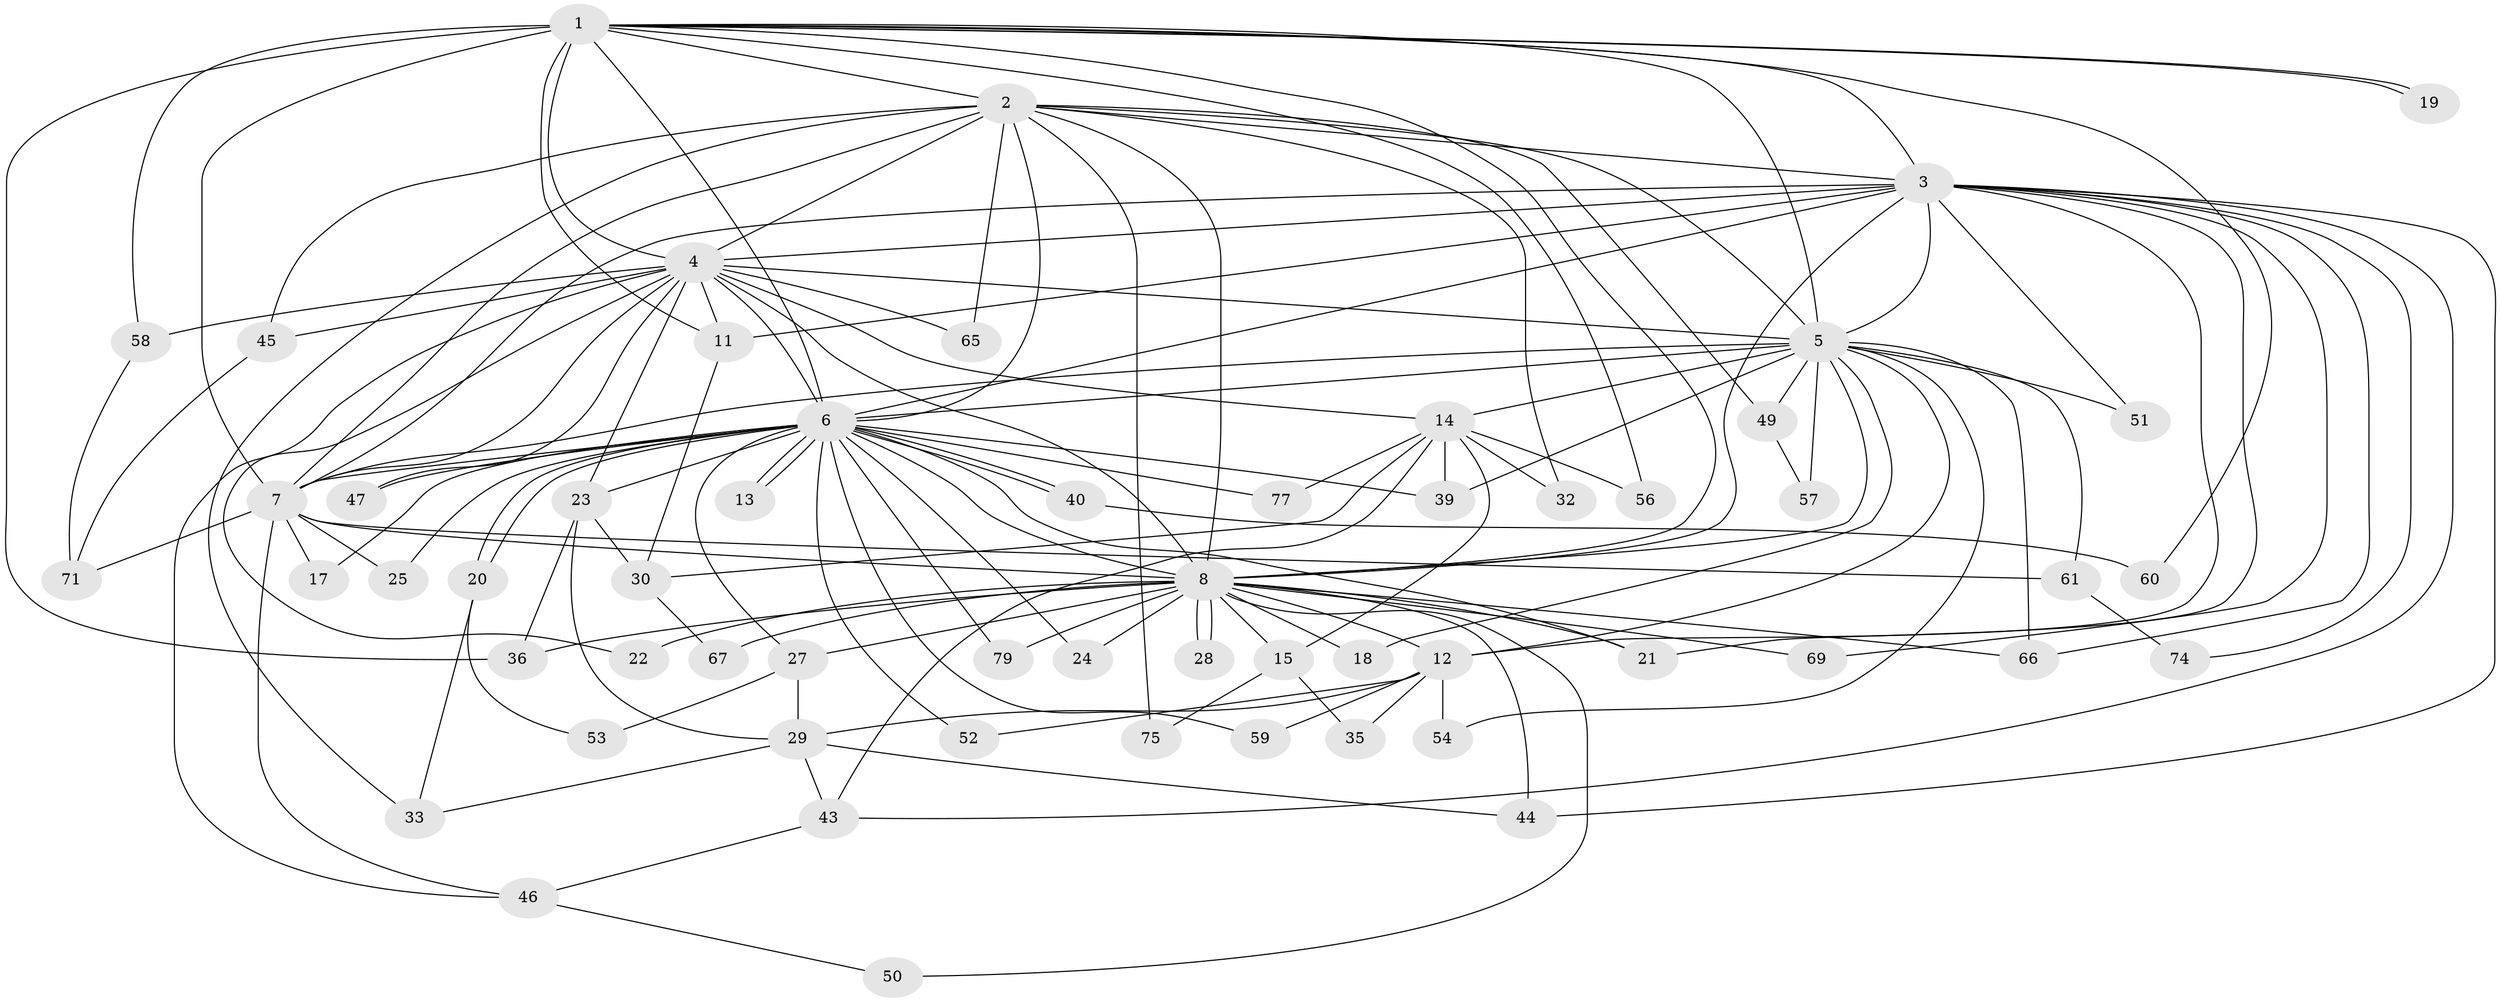 // Generated by graph-tools (version 1.1) at 2025/23/03/03/25 07:23:40]
// undirected, 58 vertices, 141 edges
graph export_dot {
graph [start="1"]
  node [color=gray90,style=filled];
  1 [super="+41"];
  2 [super="+26"];
  3 [super="+38"];
  4 [super="+9"];
  5 [super="+55"];
  6 [super="+37"];
  7 [super="+10"];
  8 [super="+68"];
  11 [super="+16"];
  12 [super="+31"];
  13;
  14 [super="+42"];
  15;
  17;
  18;
  19;
  20 [super="+34"];
  21;
  22;
  23 [super="+62"];
  24;
  25;
  27;
  28;
  29 [super="+72"];
  30 [super="+48"];
  32;
  33;
  35;
  36 [super="+70"];
  39;
  40;
  43 [super="+76"];
  44 [super="+63"];
  45;
  46 [super="+73"];
  47;
  49;
  50;
  51;
  52;
  53;
  54;
  56;
  57;
  58;
  59;
  60;
  61 [super="+64"];
  65;
  66;
  67;
  69;
  71 [super="+78"];
  74;
  75;
  77;
  79;
  1 -- 2;
  1 -- 3;
  1 -- 4 [weight=2];
  1 -- 5;
  1 -- 6;
  1 -- 7 [weight=3];
  1 -- 8;
  1 -- 11;
  1 -- 19;
  1 -- 19;
  1 -- 36;
  1 -- 58;
  1 -- 60;
  1 -- 56;
  2 -- 3;
  2 -- 4 [weight=2];
  2 -- 5 [weight=2];
  2 -- 6;
  2 -- 7 [weight=2];
  2 -- 8;
  2 -- 32;
  2 -- 49;
  2 -- 65;
  2 -- 75;
  2 -- 33;
  2 -- 45;
  3 -- 4 [weight=2];
  3 -- 5;
  3 -- 6;
  3 -- 7 [weight=2];
  3 -- 8;
  3 -- 43;
  3 -- 44;
  3 -- 51;
  3 -- 69;
  3 -- 74;
  3 -- 66;
  3 -- 21;
  3 -- 11;
  3 -- 12;
  4 -- 5 [weight=2];
  4 -- 6 [weight=2];
  4 -- 7 [weight=4];
  4 -- 8 [weight=2];
  4 -- 14;
  4 -- 23 [weight=2];
  4 -- 45;
  4 -- 47;
  4 -- 58;
  4 -- 65;
  4 -- 11;
  4 -- 46;
  4 -- 22;
  5 -- 6;
  5 -- 7 [weight=2];
  5 -- 8;
  5 -- 12;
  5 -- 14;
  5 -- 18;
  5 -- 39;
  5 -- 49;
  5 -- 51 [weight=2];
  5 -- 54;
  5 -- 57;
  5 -- 61;
  5 -- 66;
  6 -- 7 [weight=2];
  6 -- 8;
  6 -- 13;
  6 -- 13;
  6 -- 17;
  6 -- 20;
  6 -- 20;
  6 -- 21;
  6 -- 24 [weight=2];
  6 -- 25;
  6 -- 27;
  6 -- 39;
  6 -- 40;
  6 -- 40;
  6 -- 47;
  6 -- 52;
  6 -- 59;
  6 -- 77;
  6 -- 79;
  6 -- 23;
  7 -- 8 [weight=2];
  7 -- 71;
  7 -- 46;
  7 -- 61 [weight=2];
  7 -- 17;
  7 -- 25;
  8 -- 12;
  8 -- 15;
  8 -- 18;
  8 -- 21;
  8 -- 22;
  8 -- 24;
  8 -- 27;
  8 -- 28;
  8 -- 28;
  8 -- 44;
  8 -- 50;
  8 -- 67;
  8 -- 69;
  8 -- 79;
  8 -- 36;
  8 -- 66;
  11 -- 30;
  12 -- 35;
  12 -- 52;
  12 -- 54;
  12 -- 59;
  12 -- 29;
  14 -- 15;
  14 -- 32;
  14 -- 56;
  14 -- 77;
  14 -- 39;
  14 -- 43;
  14 -- 30;
  15 -- 35;
  15 -- 75;
  20 -- 53;
  20 -- 33;
  23 -- 29;
  23 -- 30;
  23 -- 36;
  27 -- 29;
  27 -- 53;
  29 -- 33;
  29 -- 43;
  29 -- 44;
  30 -- 67;
  40 -- 60;
  43 -- 46;
  45 -- 71;
  46 -- 50;
  49 -- 57;
  58 -- 71;
  61 -- 74;
}
